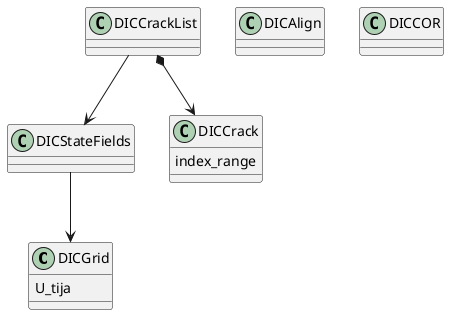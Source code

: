 @startuml
'https://plantuml.com/class-diagram


class DICGrid {
  U_tija
}

class DICStateFields{

}

DICStateFields --> DICGrid

class DICCrack {
   index_range
}

DICCrackList --> DICStateFields

DICCrackList *--> DICCrack

class DICAlign{
}

class DICCOR{
}

@enduml